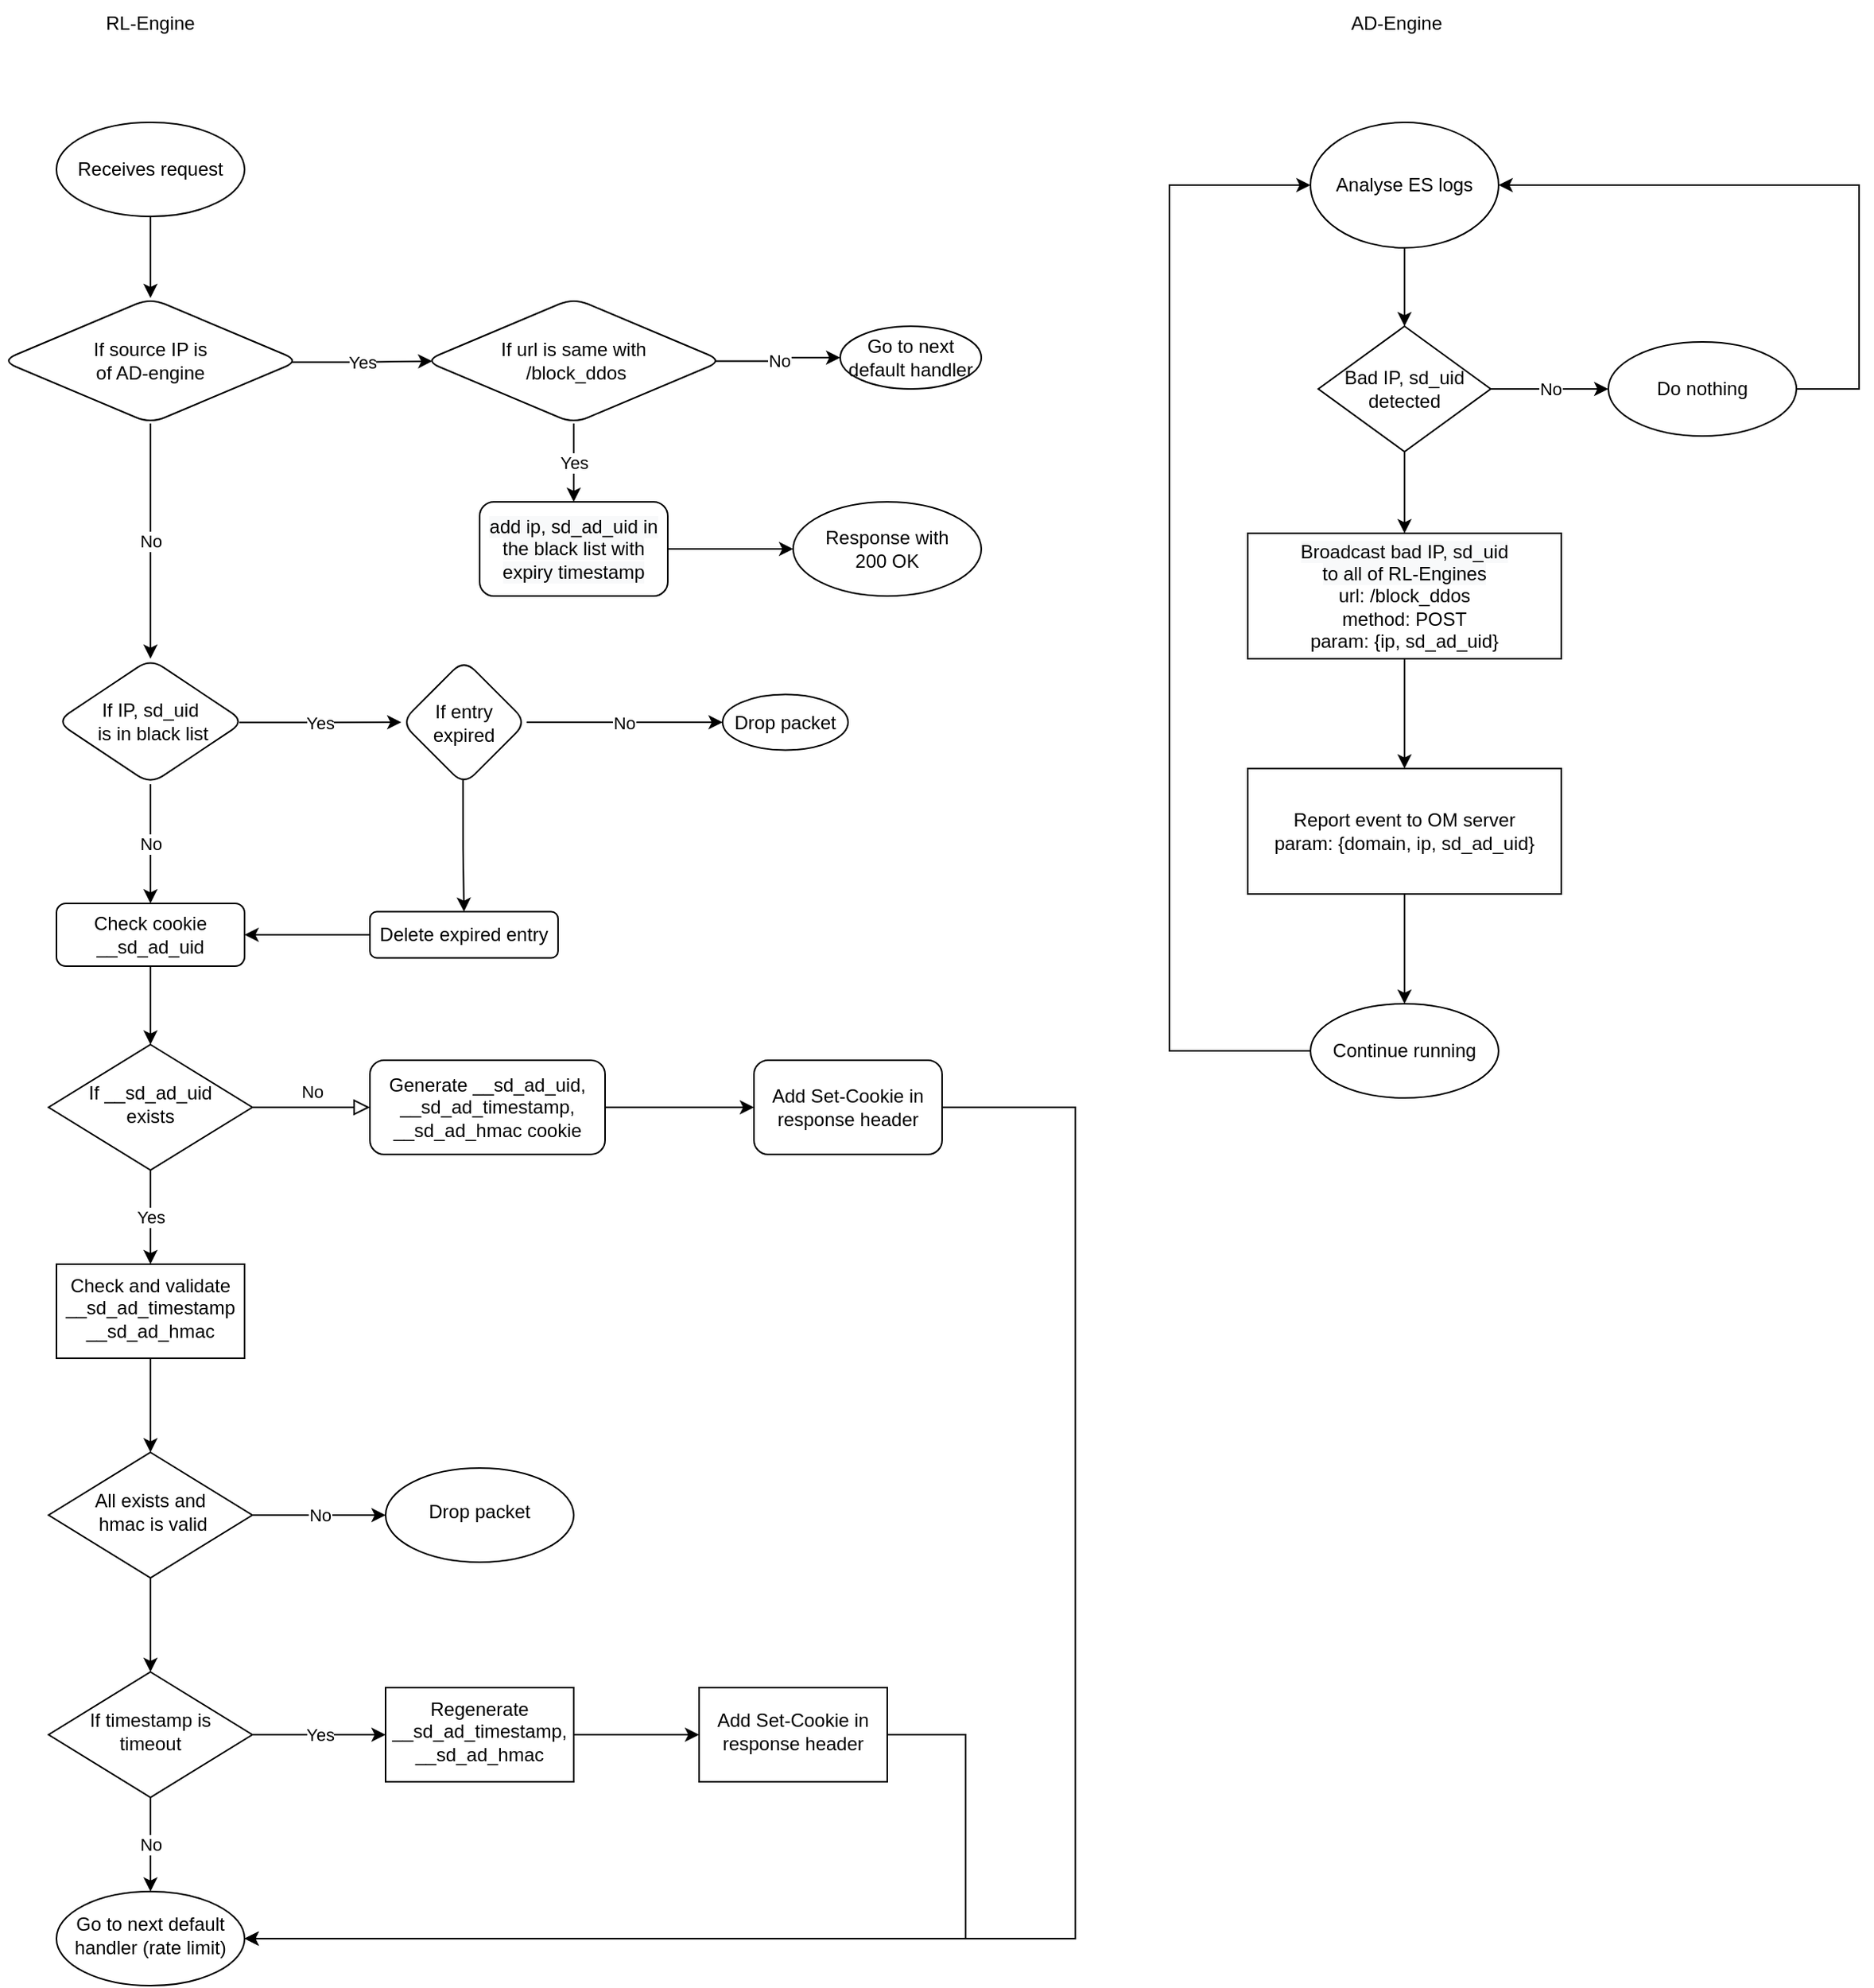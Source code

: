 <mxfile version="20.4.0" type="device"><diagram id="C5RBs43oDa-KdzZeNtuy" name="Page-1"><mxGraphModel dx="1662" dy="705" grid="1" gridSize="10" guides="1" tooltips="1" connect="1" arrows="1" fold="1" page="1" pageScale="1" pageWidth="827" pageHeight="1169" math="0" shadow="0"><root><mxCell id="WIyWlLk6GJQsqaUBKTNV-0"/><mxCell id="WIyWlLk6GJQsqaUBKTNV-1" parent="WIyWlLk6GJQsqaUBKTNV-0"/><mxCell id="V-R_fMQ0wYEiH49el8El-66" style="edgeStyle=orthogonalEdgeStyle;rounded=0;orthogonalLoop=1;jettySize=auto;html=1;entryX=0.5;entryY=0;entryDx=0;entryDy=0;" parent="WIyWlLk6GJQsqaUBKTNV-1" source="WIyWlLk6GJQsqaUBKTNV-3" target="WIyWlLk6GJQsqaUBKTNV-6" edge="1"><mxGeometry relative="1" as="geometry"/></mxCell><mxCell id="WIyWlLk6GJQsqaUBKTNV-3" value="Check cookie __sd_ad_uid" style="rounded=1;whiteSpace=wrap;html=1;fontSize=12;glass=0;strokeWidth=1;shadow=0;" parent="WIyWlLk6GJQsqaUBKTNV-1" vertex="1"><mxGeometry x="160" y="626" width="120" height="40" as="geometry"/></mxCell><mxCell id="WIyWlLk6GJQsqaUBKTNV-5" value="No" style="edgeStyle=orthogonalEdgeStyle;rounded=0;html=1;jettySize=auto;orthogonalLoop=1;fontSize=11;endArrow=block;endFill=0;endSize=8;strokeWidth=1;shadow=0;labelBackgroundColor=none;" parent="WIyWlLk6GJQsqaUBKTNV-1" source="WIyWlLk6GJQsqaUBKTNV-6" target="WIyWlLk6GJQsqaUBKTNV-7" edge="1"><mxGeometry y="10" relative="1" as="geometry"><mxPoint as="offset"/></mxGeometry></mxCell><mxCell id="V-R_fMQ0wYEiH49el8El-3" value="Yes" style="edgeStyle=orthogonalEdgeStyle;rounded=0;orthogonalLoop=1;jettySize=auto;html=1;" parent="WIyWlLk6GJQsqaUBKTNV-1" source="WIyWlLk6GJQsqaUBKTNV-6" target="V-R_fMQ0wYEiH49el8El-2" edge="1"><mxGeometry relative="1" as="geometry"/></mxCell><mxCell id="WIyWlLk6GJQsqaUBKTNV-6" value="If __sd_ad_uid &lt;br&gt;exists" style="rhombus;whiteSpace=wrap;html=1;shadow=0;fontFamily=Helvetica;fontSize=12;align=center;strokeWidth=1;spacing=6;spacingTop=-4;" parent="WIyWlLk6GJQsqaUBKTNV-1" vertex="1"><mxGeometry x="155" y="716" width="130" height="80" as="geometry"/></mxCell><mxCell id="V-R_fMQ0wYEiH49el8El-68" value="" style="edgeStyle=orthogonalEdgeStyle;rounded=0;orthogonalLoop=1;jettySize=auto;html=1;" parent="WIyWlLk6GJQsqaUBKTNV-1" source="WIyWlLk6GJQsqaUBKTNV-7" target="V-R_fMQ0wYEiH49el8El-67" edge="1"><mxGeometry relative="1" as="geometry"/></mxCell><mxCell id="WIyWlLk6GJQsqaUBKTNV-7" value="Generate __sd_ad_uid, __sd_ad_timestamp, __sd_ad_hmac cookie" style="rounded=1;whiteSpace=wrap;html=1;fontSize=12;glass=0;strokeWidth=1;shadow=0;" parent="WIyWlLk6GJQsqaUBKTNV-1" vertex="1"><mxGeometry x="360" y="726" width="150" height="60" as="geometry"/></mxCell><mxCell id="V-R_fMQ0wYEiH49el8El-39" value="" style="edgeStyle=orthogonalEdgeStyle;rounded=0;orthogonalLoop=1;jettySize=auto;html=1;" parent="WIyWlLk6GJQsqaUBKTNV-1" source="V-R_fMQ0wYEiH49el8El-0" target="V-R_fMQ0wYEiH49el8El-38" edge="1"><mxGeometry relative="1" as="geometry"/></mxCell><mxCell id="V-R_fMQ0wYEiH49el8El-0" value="Receives request" style="ellipse;whiteSpace=wrap;html=1;rounded=1;glass=0;strokeWidth=1;shadow=0;" parent="WIyWlLk6GJQsqaUBKTNV-1" vertex="1"><mxGeometry x="160" y="128" width="120" height="60" as="geometry"/></mxCell><mxCell id="V-R_fMQ0wYEiH49el8El-7" value="" style="edgeStyle=orthogonalEdgeStyle;rounded=0;orthogonalLoop=1;jettySize=auto;html=1;" parent="WIyWlLk6GJQsqaUBKTNV-1" source="V-R_fMQ0wYEiH49el8El-2" target="V-R_fMQ0wYEiH49el8El-6" edge="1"><mxGeometry relative="1" as="geometry"/></mxCell><mxCell id="V-R_fMQ0wYEiH49el8El-2" value="Check and validate __sd_ad_timestamp&lt;br&gt;__sd_ad_hmac" style="whiteSpace=wrap;html=1;shadow=0;strokeWidth=1;spacing=6;spacingTop=-4;" parent="WIyWlLk6GJQsqaUBKTNV-1" vertex="1"><mxGeometry x="160" y="856" width="120" height="60" as="geometry"/></mxCell><mxCell id="V-R_fMQ0wYEiH49el8El-11" value="No" style="edgeStyle=orthogonalEdgeStyle;rounded=0;orthogonalLoop=1;jettySize=auto;html=1;" parent="WIyWlLk6GJQsqaUBKTNV-1" source="V-R_fMQ0wYEiH49el8El-6" target="V-R_fMQ0wYEiH49el8El-10" edge="1"><mxGeometry relative="1" as="geometry"/></mxCell><mxCell id="V-R_fMQ0wYEiH49el8El-13" value="" style="edgeStyle=orthogonalEdgeStyle;rounded=0;orthogonalLoop=1;jettySize=auto;html=1;" parent="WIyWlLk6GJQsqaUBKTNV-1" source="V-R_fMQ0wYEiH49el8El-6" target="V-R_fMQ0wYEiH49el8El-12" edge="1"><mxGeometry relative="1" as="geometry"/></mxCell><mxCell id="V-R_fMQ0wYEiH49el8El-6" value="All exists and&lt;br&gt;&amp;nbsp;hmac is valid" style="rhombus;whiteSpace=wrap;html=1;shadow=0;strokeWidth=1;spacing=6;spacingTop=-4;" parent="WIyWlLk6GJQsqaUBKTNV-1" vertex="1"><mxGeometry x="155" y="976" width="130" height="80" as="geometry"/></mxCell><mxCell id="V-R_fMQ0wYEiH49el8El-10" value="Drop packet" style="ellipse;whiteSpace=wrap;html=1;shadow=0;strokeWidth=1;spacing=6;spacingTop=-4;" parent="WIyWlLk6GJQsqaUBKTNV-1" vertex="1"><mxGeometry x="370" y="986" width="120" height="60" as="geometry"/></mxCell><mxCell id="V-R_fMQ0wYEiH49el8El-15" value="Yes" style="edgeStyle=orthogonalEdgeStyle;rounded=0;orthogonalLoop=1;jettySize=auto;html=1;" parent="WIyWlLk6GJQsqaUBKTNV-1" source="V-R_fMQ0wYEiH49el8El-12" target="V-R_fMQ0wYEiH49el8El-14" edge="1"><mxGeometry relative="1" as="geometry"/></mxCell><mxCell id="V-R_fMQ0wYEiH49el8El-21" value="No" style="edgeStyle=orthogonalEdgeStyle;rounded=0;orthogonalLoop=1;jettySize=auto;html=1;" parent="WIyWlLk6GJQsqaUBKTNV-1" source="V-R_fMQ0wYEiH49el8El-12" target="V-R_fMQ0wYEiH49el8El-20" edge="1"><mxGeometry relative="1" as="geometry"/></mxCell><mxCell id="V-R_fMQ0wYEiH49el8El-12" value="If timestamp is timeout" style="rhombus;whiteSpace=wrap;html=1;shadow=0;strokeWidth=1;spacing=6;spacingTop=-4;" parent="WIyWlLk6GJQsqaUBKTNV-1" vertex="1"><mxGeometry x="155" y="1116" width="130" height="80" as="geometry"/></mxCell><mxCell id="V-R_fMQ0wYEiH49el8El-71" value="" style="edgeStyle=orthogonalEdgeStyle;rounded=0;orthogonalLoop=1;jettySize=auto;html=1;" parent="WIyWlLk6GJQsqaUBKTNV-1" source="V-R_fMQ0wYEiH49el8El-14" target="V-R_fMQ0wYEiH49el8El-70" edge="1"><mxGeometry relative="1" as="geometry"/></mxCell><mxCell id="V-R_fMQ0wYEiH49el8El-14" value="Regenerate __sd_ad_timestamp, __sd_ad_hmac" style="whiteSpace=wrap;html=1;shadow=0;strokeWidth=1;spacing=6;spacingTop=-4;" parent="WIyWlLk6GJQsqaUBKTNV-1" vertex="1"><mxGeometry x="370" y="1126" width="120" height="60" as="geometry"/></mxCell><mxCell id="V-R_fMQ0wYEiH49el8El-20" value="Go to next default handler (rate limit)" style="ellipse;whiteSpace=wrap;html=1;shadow=0;strokeWidth=1;spacing=6;spacingTop=-4;" parent="WIyWlLk6GJQsqaUBKTNV-1" vertex="1"><mxGeometry x="160" y="1256" width="120" height="60" as="geometry"/></mxCell><mxCell id="V-R_fMQ0wYEiH49el8El-23" value="RL-Engine" style="text;html=1;strokeColor=none;fillColor=none;align=center;verticalAlign=middle;whiteSpace=wrap;rounded=0;" parent="WIyWlLk6GJQsqaUBKTNV-1" vertex="1"><mxGeometry x="190" y="50" width="60" height="30" as="geometry"/></mxCell><mxCell id="V-R_fMQ0wYEiH49el8El-24" value="AD-Engine" style="text;html=1;strokeColor=none;fillColor=none;align=center;verticalAlign=middle;whiteSpace=wrap;rounded=0;" parent="WIyWlLk6GJQsqaUBKTNV-1" vertex="1"><mxGeometry x="970" y="50" width="90" height="30" as="geometry"/></mxCell><mxCell id="V-R_fMQ0wYEiH49el8El-27" value="" style="edgeStyle=orthogonalEdgeStyle;rounded=0;orthogonalLoop=1;jettySize=auto;html=1;" parent="WIyWlLk6GJQsqaUBKTNV-1" source="V-R_fMQ0wYEiH49el8El-25" target="V-R_fMQ0wYEiH49el8El-26" edge="1"><mxGeometry relative="1" as="geometry"/></mxCell><mxCell id="V-R_fMQ0wYEiH49el8El-25" value="Analyse ES logs" style="ellipse;whiteSpace=wrap;html=1;" parent="WIyWlLk6GJQsqaUBKTNV-1" vertex="1"><mxGeometry x="960" y="128" width="120" height="80" as="geometry"/></mxCell><mxCell id="V-R_fMQ0wYEiH49el8El-29" value="No" style="edgeStyle=orthogonalEdgeStyle;rounded=0;orthogonalLoop=1;jettySize=auto;html=1;" parent="WIyWlLk6GJQsqaUBKTNV-1" source="V-R_fMQ0wYEiH49el8El-26" target="V-R_fMQ0wYEiH49el8El-28" edge="1"><mxGeometry relative="1" as="geometry"/></mxCell><mxCell id="V-R_fMQ0wYEiH49el8El-33" value="" style="edgeStyle=orthogonalEdgeStyle;rounded=0;orthogonalLoop=1;jettySize=auto;html=1;" parent="WIyWlLk6GJQsqaUBKTNV-1" source="V-R_fMQ0wYEiH49el8El-26" target="V-R_fMQ0wYEiH49el8El-32" edge="1"><mxGeometry relative="1" as="geometry"/></mxCell><mxCell id="V-R_fMQ0wYEiH49el8El-26" value="Bad IP, sd_uid detected" style="rhombus;whiteSpace=wrap;html=1;" parent="WIyWlLk6GJQsqaUBKTNV-1" vertex="1"><mxGeometry x="965" y="258" width="110" height="80" as="geometry"/></mxCell><mxCell id="V-R_fMQ0wYEiH49el8El-37" style="edgeStyle=orthogonalEdgeStyle;rounded=0;orthogonalLoop=1;jettySize=auto;html=1;entryX=1;entryY=0.5;entryDx=0;entryDy=0;" parent="WIyWlLk6GJQsqaUBKTNV-1" source="V-R_fMQ0wYEiH49el8El-28" target="V-R_fMQ0wYEiH49el8El-25" edge="1"><mxGeometry relative="1" as="geometry"><Array as="points"><mxPoint x="1310" y="298"/><mxPoint x="1310" y="168"/></Array></mxGeometry></mxCell><mxCell id="V-R_fMQ0wYEiH49el8El-28" value="Do nothing" style="ellipse;whiteSpace=wrap;html=1;" parent="WIyWlLk6GJQsqaUBKTNV-1" vertex="1"><mxGeometry x="1150" y="268" width="120" height="60" as="geometry"/></mxCell><mxCell id="rM715KzhrlVa9yma_7ZT-1" value="" style="edgeStyle=orthogonalEdgeStyle;rounded=0;orthogonalLoop=1;jettySize=auto;html=1;" parent="WIyWlLk6GJQsqaUBKTNV-1" source="V-R_fMQ0wYEiH49el8El-32" target="rM715KzhrlVa9yma_7ZT-0" edge="1"><mxGeometry relative="1" as="geometry"/></mxCell><mxCell id="V-R_fMQ0wYEiH49el8El-32" value="&lt;span style=&quot;color: rgb(0, 0, 0); font-family: Helvetica; font-size: 12px; font-style: normal; font-variant-ligatures: normal; font-variant-caps: normal; font-weight: 400; letter-spacing: normal; orphans: 2; text-align: center; text-indent: 0px; text-transform: none; widows: 2; word-spacing: 0px; -webkit-text-stroke-width: 0px; background-color: rgb(248, 249, 250); text-decoration-thickness: initial; text-decoration-style: initial; text-decoration-color: initial; float: none; display: inline !important;&quot;&gt;Broadcast bad IP, sd_uid &lt;br&gt;to all of RL-Engines&lt;/span&gt;&lt;br&gt;url: /block_ddos&lt;br&gt;method: POST&lt;br&gt;param: {ip, sd_ad_uid}" style="whiteSpace=wrap;html=1;" parent="WIyWlLk6GJQsqaUBKTNV-1" vertex="1"><mxGeometry x="920" y="390" width="200" height="80" as="geometry"/></mxCell><mxCell id="V-R_fMQ0wYEiH49el8El-36" style="edgeStyle=orthogonalEdgeStyle;rounded=0;orthogonalLoop=1;jettySize=auto;html=1;entryX=0;entryY=0.5;entryDx=0;entryDy=0;" parent="WIyWlLk6GJQsqaUBKTNV-1" source="V-R_fMQ0wYEiH49el8El-34" target="V-R_fMQ0wYEiH49el8El-25" edge="1"><mxGeometry relative="1" as="geometry"><Array as="points"><mxPoint x="870" y="720"/><mxPoint x="870" y="168"/></Array></mxGeometry></mxCell><mxCell id="V-R_fMQ0wYEiH49el8El-34" value="Continue running" style="ellipse;whiteSpace=wrap;html=1;" parent="WIyWlLk6GJQsqaUBKTNV-1" vertex="1"><mxGeometry x="960" y="690" width="120" height="60" as="geometry"/></mxCell><mxCell id="V-R_fMQ0wYEiH49el8El-41" value="Yes" style="edgeStyle=orthogonalEdgeStyle;rounded=0;orthogonalLoop=1;jettySize=auto;html=1;exitX=0.974;exitY=0.511;exitDx=0;exitDy=0;exitPerimeter=0;entryX=0.025;entryY=0.503;entryDx=0;entryDy=0;entryPerimeter=0;" parent="WIyWlLk6GJQsqaUBKTNV-1" source="V-R_fMQ0wYEiH49el8El-38" target="V-R_fMQ0wYEiH49el8El-40" edge="1"><mxGeometry relative="1" as="geometry"/></mxCell><mxCell id="V-R_fMQ0wYEiH49el8El-53" value="No" style="edgeStyle=orthogonalEdgeStyle;rounded=0;orthogonalLoop=1;jettySize=auto;html=1;" parent="WIyWlLk6GJQsqaUBKTNV-1" source="V-R_fMQ0wYEiH49el8El-38" target="V-R_fMQ0wYEiH49el8El-52" edge="1"><mxGeometry relative="1" as="geometry"/></mxCell><mxCell id="V-R_fMQ0wYEiH49el8El-38" value="If source IP is &lt;br&gt;of AD-engine" style="rhombus;whiteSpace=wrap;html=1;rounded=1;glass=0;strokeWidth=1;shadow=0;" parent="WIyWlLk6GJQsqaUBKTNV-1" vertex="1"><mxGeometry x="125" y="240" width="190" height="80" as="geometry"/></mxCell><mxCell id="V-R_fMQ0wYEiH49el8El-45" value="No" style="edgeStyle=orthogonalEdgeStyle;rounded=0;orthogonalLoop=1;jettySize=auto;html=1;exitX=0.969;exitY=0.503;exitDx=0;exitDy=0;exitPerimeter=0;" parent="WIyWlLk6GJQsqaUBKTNV-1" source="V-R_fMQ0wYEiH49el8El-40" target="V-R_fMQ0wYEiH49el8El-44" edge="1"><mxGeometry relative="1" as="geometry"/></mxCell><mxCell id="V-R_fMQ0wYEiH49el8El-47" value="Yes" style="edgeStyle=orthogonalEdgeStyle;rounded=0;orthogonalLoop=1;jettySize=auto;html=1;" parent="WIyWlLk6GJQsqaUBKTNV-1" source="V-R_fMQ0wYEiH49el8El-40" target="V-R_fMQ0wYEiH49el8El-46" edge="1"><mxGeometry relative="1" as="geometry"/></mxCell><mxCell id="V-R_fMQ0wYEiH49el8El-40" value="If url is same with&lt;br&gt;&amp;nbsp;/block_ddos" style="rhombus;whiteSpace=wrap;html=1;rounded=1;glass=0;strokeWidth=1;shadow=0;" parent="WIyWlLk6GJQsqaUBKTNV-1" vertex="1"><mxGeometry x="395" y="240" width="190" height="80" as="geometry"/></mxCell><mxCell id="V-R_fMQ0wYEiH49el8El-44" value="Go to next default handler" style="ellipse;whiteSpace=wrap;html=1;rounded=1;glass=0;strokeWidth=1;shadow=0;" parent="WIyWlLk6GJQsqaUBKTNV-1" vertex="1"><mxGeometry x="660" y="258" width="90" height="40" as="geometry"/></mxCell><mxCell id="V-R_fMQ0wYEiH49el8El-50" value="" style="edgeStyle=orthogonalEdgeStyle;rounded=0;orthogonalLoop=1;jettySize=auto;html=1;" parent="WIyWlLk6GJQsqaUBKTNV-1" source="V-R_fMQ0wYEiH49el8El-46" target="V-R_fMQ0wYEiH49el8El-49" edge="1"><mxGeometry relative="1" as="geometry"/></mxCell><mxCell id="V-R_fMQ0wYEiH49el8El-46" value="&lt;span style=&quot;color: rgb(0, 0, 0); font-family: Helvetica; font-size: 12px; font-style: normal; font-variant-ligatures: normal; font-variant-caps: normal; font-weight: 400; letter-spacing: normal; orphans: 2; text-align: center; text-indent: 0px; text-transform: none; widows: 2; word-spacing: 0px; -webkit-text-stroke-width: 0px; background-color: rgb(248, 249, 250); text-decoration-thickness: initial; text-decoration-style: initial; text-decoration-color: initial; float: none; display: inline !important;&quot;&gt;add ip, sd_ad_uid in the black list with expiry timestamp&lt;/span&gt;" style="whiteSpace=wrap;html=1;rounded=1;glass=0;strokeWidth=1;shadow=0;" parent="WIyWlLk6GJQsqaUBKTNV-1" vertex="1"><mxGeometry x="430" y="370" width="120" height="60" as="geometry"/></mxCell><mxCell id="V-R_fMQ0wYEiH49el8El-49" value="Response with&lt;br&gt;200 OK" style="ellipse;whiteSpace=wrap;html=1;rounded=1;glass=0;strokeWidth=1;shadow=0;" parent="WIyWlLk6GJQsqaUBKTNV-1" vertex="1"><mxGeometry x="630" y="370" width="120" height="60" as="geometry"/></mxCell><mxCell id="V-R_fMQ0wYEiH49el8El-54" value="No" style="edgeStyle=orthogonalEdgeStyle;rounded=0;orthogonalLoop=1;jettySize=auto;html=1;entryX=0.5;entryY=0;entryDx=0;entryDy=0;" parent="WIyWlLk6GJQsqaUBKTNV-1" source="V-R_fMQ0wYEiH49el8El-52" target="WIyWlLk6GJQsqaUBKTNV-3" edge="1"><mxGeometry relative="1" as="geometry"><mxPoint x="220" y="610" as="targetPoint"/></mxGeometry></mxCell><mxCell id="V-R_fMQ0wYEiH49el8El-57" value="Yes" style="edgeStyle=orthogonalEdgeStyle;rounded=0;orthogonalLoop=1;jettySize=auto;html=1;exitX=0.972;exitY=0.508;exitDx=0;exitDy=0;exitPerimeter=0;" parent="WIyWlLk6GJQsqaUBKTNV-1" source="V-R_fMQ0wYEiH49el8El-52" target="V-R_fMQ0wYEiH49el8El-56" edge="1"><mxGeometry relative="1" as="geometry"/></mxCell><mxCell id="V-R_fMQ0wYEiH49el8El-52" value="If IP, sd_uid&lt;br&gt;&amp;nbsp;is in black list" style="rhombus;whiteSpace=wrap;html=1;rounded=1;glass=0;strokeWidth=1;shadow=0;" parent="WIyWlLk6GJQsqaUBKTNV-1" vertex="1"><mxGeometry x="160" y="470" width="120" height="80" as="geometry"/></mxCell><mxCell id="V-R_fMQ0wYEiH49el8El-59" value="No" style="edgeStyle=orthogonalEdgeStyle;rounded=0;orthogonalLoop=1;jettySize=auto;html=1;" parent="WIyWlLk6GJQsqaUBKTNV-1" source="V-R_fMQ0wYEiH49el8El-56" target="V-R_fMQ0wYEiH49el8El-58" edge="1"><mxGeometry relative="1" as="geometry"/></mxCell><mxCell id="V-R_fMQ0wYEiH49el8El-64" value="" style="edgeStyle=orthogonalEdgeStyle;rounded=0;orthogonalLoop=1;jettySize=auto;html=1;exitX=0.492;exitY=0.959;exitDx=0;exitDy=0;exitPerimeter=0;" parent="WIyWlLk6GJQsqaUBKTNV-1" source="V-R_fMQ0wYEiH49el8El-56" target="V-R_fMQ0wYEiH49el8El-63" edge="1"><mxGeometry relative="1" as="geometry"/></mxCell><mxCell id="V-R_fMQ0wYEiH49el8El-56" value="If entry expired" style="rhombus;whiteSpace=wrap;html=1;rounded=1;glass=0;strokeWidth=1;shadow=0;" parent="WIyWlLk6GJQsqaUBKTNV-1" vertex="1"><mxGeometry x="380" y="470.5" width="80" height="80" as="geometry"/></mxCell><mxCell id="V-R_fMQ0wYEiH49el8El-58" value="Drop packet" style="ellipse;whiteSpace=wrap;html=1;rounded=1;glass=0;strokeWidth=1;shadow=0;" parent="WIyWlLk6GJQsqaUBKTNV-1" vertex="1"><mxGeometry x="585" y="492.75" width="80" height="35.5" as="geometry"/></mxCell><mxCell id="V-R_fMQ0wYEiH49el8El-65" style="edgeStyle=orthogonalEdgeStyle;rounded=0;orthogonalLoop=1;jettySize=auto;html=1;" parent="WIyWlLk6GJQsqaUBKTNV-1" source="V-R_fMQ0wYEiH49el8El-63" edge="1"><mxGeometry relative="1" as="geometry"><mxPoint x="280.0" y="646.0" as="targetPoint"/></mxGeometry></mxCell><mxCell id="V-R_fMQ0wYEiH49el8El-63" value="Delete expired entry" style="whiteSpace=wrap;html=1;rounded=1;glass=0;strokeWidth=1;shadow=0;" parent="WIyWlLk6GJQsqaUBKTNV-1" vertex="1"><mxGeometry x="360" y="631.25" width="120" height="29.5" as="geometry"/></mxCell><mxCell id="V-R_fMQ0wYEiH49el8El-73" style="edgeStyle=orthogonalEdgeStyle;rounded=0;orthogonalLoop=1;jettySize=auto;html=1;entryX=1;entryY=0.5;entryDx=0;entryDy=0;" parent="WIyWlLk6GJQsqaUBKTNV-1" source="V-R_fMQ0wYEiH49el8El-67" target="V-R_fMQ0wYEiH49el8El-20" edge="1"><mxGeometry relative="1" as="geometry"><Array as="points"><mxPoint x="810" y="756"/><mxPoint x="810" y="1286"/></Array></mxGeometry></mxCell><mxCell id="V-R_fMQ0wYEiH49el8El-67" value="Add Set-Cookie in response header" style="whiteSpace=wrap;html=1;rounded=1;glass=0;strokeWidth=1;shadow=0;" parent="WIyWlLk6GJQsqaUBKTNV-1" vertex="1"><mxGeometry x="605" y="726" width="120" height="60" as="geometry"/></mxCell><mxCell id="V-R_fMQ0wYEiH49el8El-72" style="edgeStyle=orthogonalEdgeStyle;rounded=0;orthogonalLoop=1;jettySize=auto;html=1;entryX=1;entryY=0.5;entryDx=0;entryDy=0;" parent="WIyWlLk6GJQsqaUBKTNV-1" source="V-R_fMQ0wYEiH49el8El-70" target="V-R_fMQ0wYEiH49el8El-20" edge="1"><mxGeometry relative="1" as="geometry"><Array as="points"><mxPoint x="740" y="1156"/><mxPoint x="740" y="1286"/></Array></mxGeometry></mxCell><mxCell id="V-R_fMQ0wYEiH49el8El-70" value="Add Set-Cookie in response header" style="whiteSpace=wrap;html=1;shadow=0;strokeWidth=1;spacing=6;spacingTop=-4;" parent="WIyWlLk6GJQsqaUBKTNV-1" vertex="1"><mxGeometry x="570" y="1126" width="120" height="60" as="geometry"/></mxCell><mxCell id="rM715KzhrlVa9yma_7ZT-2" style="edgeStyle=orthogonalEdgeStyle;rounded=0;orthogonalLoop=1;jettySize=auto;html=1;entryX=0.5;entryY=0;entryDx=0;entryDy=0;" parent="WIyWlLk6GJQsqaUBKTNV-1" source="rM715KzhrlVa9yma_7ZT-0" target="V-R_fMQ0wYEiH49el8El-34" edge="1"><mxGeometry relative="1" as="geometry"/></mxCell><mxCell id="rM715KzhrlVa9yma_7ZT-0" value="Report event to OM server&lt;br&gt;param: {domain, ip, sd_ad_uid}" style="whiteSpace=wrap;html=1;" parent="WIyWlLk6GJQsqaUBKTNV-1" vertex="1"><mxGeometry x="920" y="540" width="200" height="80" as="geometry"/></mxCell></root></mxGraphModel></diagram></mxfile>